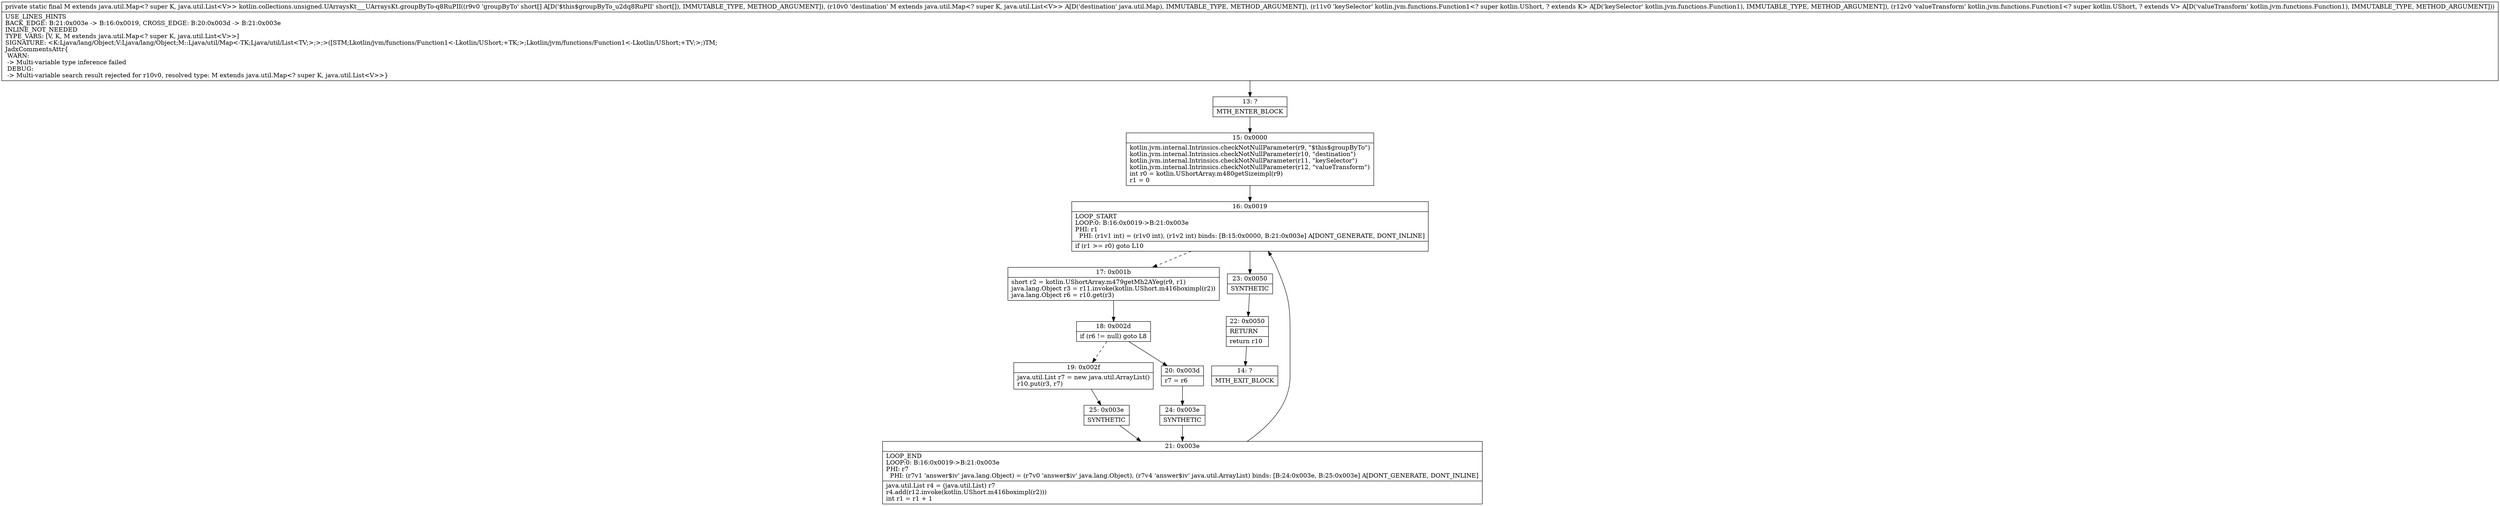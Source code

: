 digraph "CFG forkotlin.collections.unsigned.UArraysKt___UArraysKt.groupByTo\-q8RuPII([SLjava\/util\/Map;Lkotlin\/jvm\/functions\/Function1;Lkotlin\/jvm\/functions\/Function1;)Ljava\/util\/Map;" {
Node_13 [shape=record,label="{13\:\ ?|MTH_ENTER_BLOCK\l}"];
Node_15 [shape=record,label="{15\:\ 0x0000|kotlin.jvm.internal.Intrinsics.checkNotNullParameter(r9, \"$this$groupByTo\")\lkotlin.jvm.internal.Intrinsics.checkNotNullParameter(r10, \"destination\")\lkotlin.jvm.internal.Intrinsics.checkNotNullParameter(r11, \"keySelector\")\lkotlin.jvm.internal.Intrinsics.checkNotNullParameter(r12, \"valueTransform\")\lint r0 = kotlin.UShortArray.m480getSizeimpl(r9)\lr1 = 0\l}"];
Node_16 [shape=record,label="{16\:\ 0x0019|LOOP_START\lLOOP:0: B:16:0x0019\-\>B:21:0x003e\lPHI: r1 \l  PHI: (r1v1 int) = (r1v0 int), (r1v2 int) binds: [B:15:0x0000, B:21:0x003e] A[DONT_GENERATE, DONT_INLINE]\l|if (r1 \>= r0) goto L10\l}"];
Node_17 [shape=record,label="{17\:\ 0x001b|short r2 = kotlin.UShortArray.m479getMh2AYeg(r9, r1)\ljava.lang.Object r3 = r11.invoke(kotlin.UShort.m416boximpl(r2))\ljava.lang.Object r6 = r10.get(r3)\l}"];
Node_18 [shape=record,label="{18\:\ 0x002d|if (r6 != null) goto L8\l}"];
Node_19 [shape=record,label="{19\:\ 0x002f|java.util.List r7 = new java.util.ArrayList()\lr10.put(r3, r7)\l}"];
Node_25 [shape=record,label="{25\:\ 0x003e|SYNTHETIC\l}"];
Node_21 [shape=record,label="{21\:\ 0x003e|LOOP_END\lLOOP:0: B:16:0x0019\-\>B:21:0x003e\lPHI: r7 \l  PHI: (r7v1 'answer$iv' java.lang.Object) = (r7v0 'answer$iv' java.lang.Object), (r7v4 'answer$iv' java.util.ArrayList) binds: [B:24:0x003e, B:25:0x003e] A[DONT_GENERATE, DONT_INLINE]\l|java.util.List r4 = (java.util.List) r7\lr4.add(r12.invoke(kotlin.UShort.m416boximpl(r2)))\lint r1 = r1 + 1\l}"];
Node_20 [shape=record,label="{20\:\ 0x003d|r7 = r6\l}"];
Node_24 [shape=record,label="{24\:\ 0x003e|SYNTHETIC\l}"];
Node_23 [shape=record,label="{23\:\ 0x0050|SYNTHETIC\l}"];
Node_22 [shape=record,label="{22\:\ 0x0050|RETURN\l|return r10\l}"];
Node_14 [shape=record,label="{14\:\ ?|MTH_EXIT_BLOCK\l}"];
MethodNode[shape=record,label="{private static final M extends java.util.Map\<? super K, java.util.List\<V\>\> kotlin.collections.unsigned.UArraysKt___UArraysKt.groupByTo\-q8RuPII((r9v0 'groupByTo' short[] A[D('$this$groupByTo_u2dq8RuPII' short[]), IMMUTABLE_TYPE, METHOD_ARGUMENT]), (r10v0 'destination' M extends java.util.Map\<? super K, java.util.List\<V\>\> A[D('destination' java.util.Map), IMMUTABLE_TYPE, METHOD_ARGUMENT]), (r11v0 'keySelector' kotlin.jvm.functions.Function1\<? super kotlin.UShort, ? extends K\> A[D('keySelector' kotlin.jvm.functions.Function1), IMMUTABLE_TYPE, METHOD_ARGUMENT]), (r12v0 'valueTransform' kotlin.jvm.functions.Function1\<? super kotlin.UShort, ? extends V\> A[D('valueTransform' kotlin.jvm.functions.Function1), IMMUTABLE_TYPE, METHOD_ARGUMENT]))  | USE_LINES_HINTS\lBACK_EDGE: B:21:0x003e \-\> B:16:0x0019, CROSS_EDGE: B:20:0x003d \-\> B:21:0x003e\lINLINE_NOT_NEEDED\lTYPE_VARS: [V, K, M extends java.util.Map\<? super K, java.util.List\<V\>\>]\lSIGNATURE: \<K:Ljava\/lang\/Object;V:Ljava\/lang\/Object;M::Ljava\/util\/Map\<\-TK;Ljava\/util\/List\<TV;\>;\>;\>([STM;Lkotlin\/jvm\/functions\/Function1\<\-Lkotlin\/UShort;+TK;\>;Lkotlin\/jvm\/functions\/Function1\<\-Lkotlin\/UShort;+TV;\>;)TM;\lJadxCommentsAttr\{\l WARN: \l \-\> Multi\-variable type inference failed\l DEBUG: \l \-\> Multi\-variable search result rejected for r10v0, resolved type: M extends java.util.Map\<? super K, java.util.List\<V\>\>\}\l}"];
MethodNode -> Node_13;Node_13 -> Node_15;
Node_15 -> Node_16;
Node_16 -> Node_17[style=dashed];
Node_16 -> Node_23;
Node_17 -> Node_18;
Node_18 -> Node_19[style=dashed];
Node_18 -> Node_20;
Node_19 -> Node_25;
Node_25 -> Node_21;
Node_21 -> Node_16;
Node_20 -> Node_24;
Node_24 -> Node_21;
Node_23 -> Node_22;
Node_22 -> Node_14;
}

